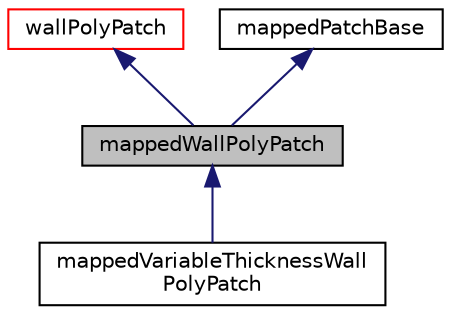 digraph "mappedWallPolyPatch"
{
  bgcolor="transparent";
  edge [fontname="Helvetica",fontsize="10",labelfontname="Helvetica",labelfontsize="10"];
  node [fontname="Helvetica",fontsize="10",shape=record];
  Node1 [label="mappedWallPolyPatch",height=0.2,width=0.4,color="black", fillcolor="grey75", style="filled", fontcolor="black"];
  Node2 -> Node1 [dir="back",color="midnightblue",fontsize="10",style="solid",fontname="Helvetica"];
  Node2 [label="wallPolyPatch",height=0.2,width=0.4,color="red",URL="$a02947.html",tooltip="Foam::wallPolyPatch. "];
  Node3 -> Node1 [dir="back",color="midnightblue",fontsize="10",style="solid",fontname="Helvetica"];
  Node3 [label="mappedPatchBase",height=0.2,width=0.4,color="black",URL="$a01450.html",tooltip="Determines a mapping between patch face centres and mesh cell or face centres and processors they&#39;re ..."];
  Node1 -> Node4 [dir="back",color="midnightblue",fontsize="10",style="solid",fontname="Helvetica"];
  Node4 [label="mappedVariableThicknessWall\lPolyPatch",height=0.2,width=0.4,color="black",URL="$a01455.html",tooltip="Foam::mappedVariableThicknessWallPolyPatch. "];
}
